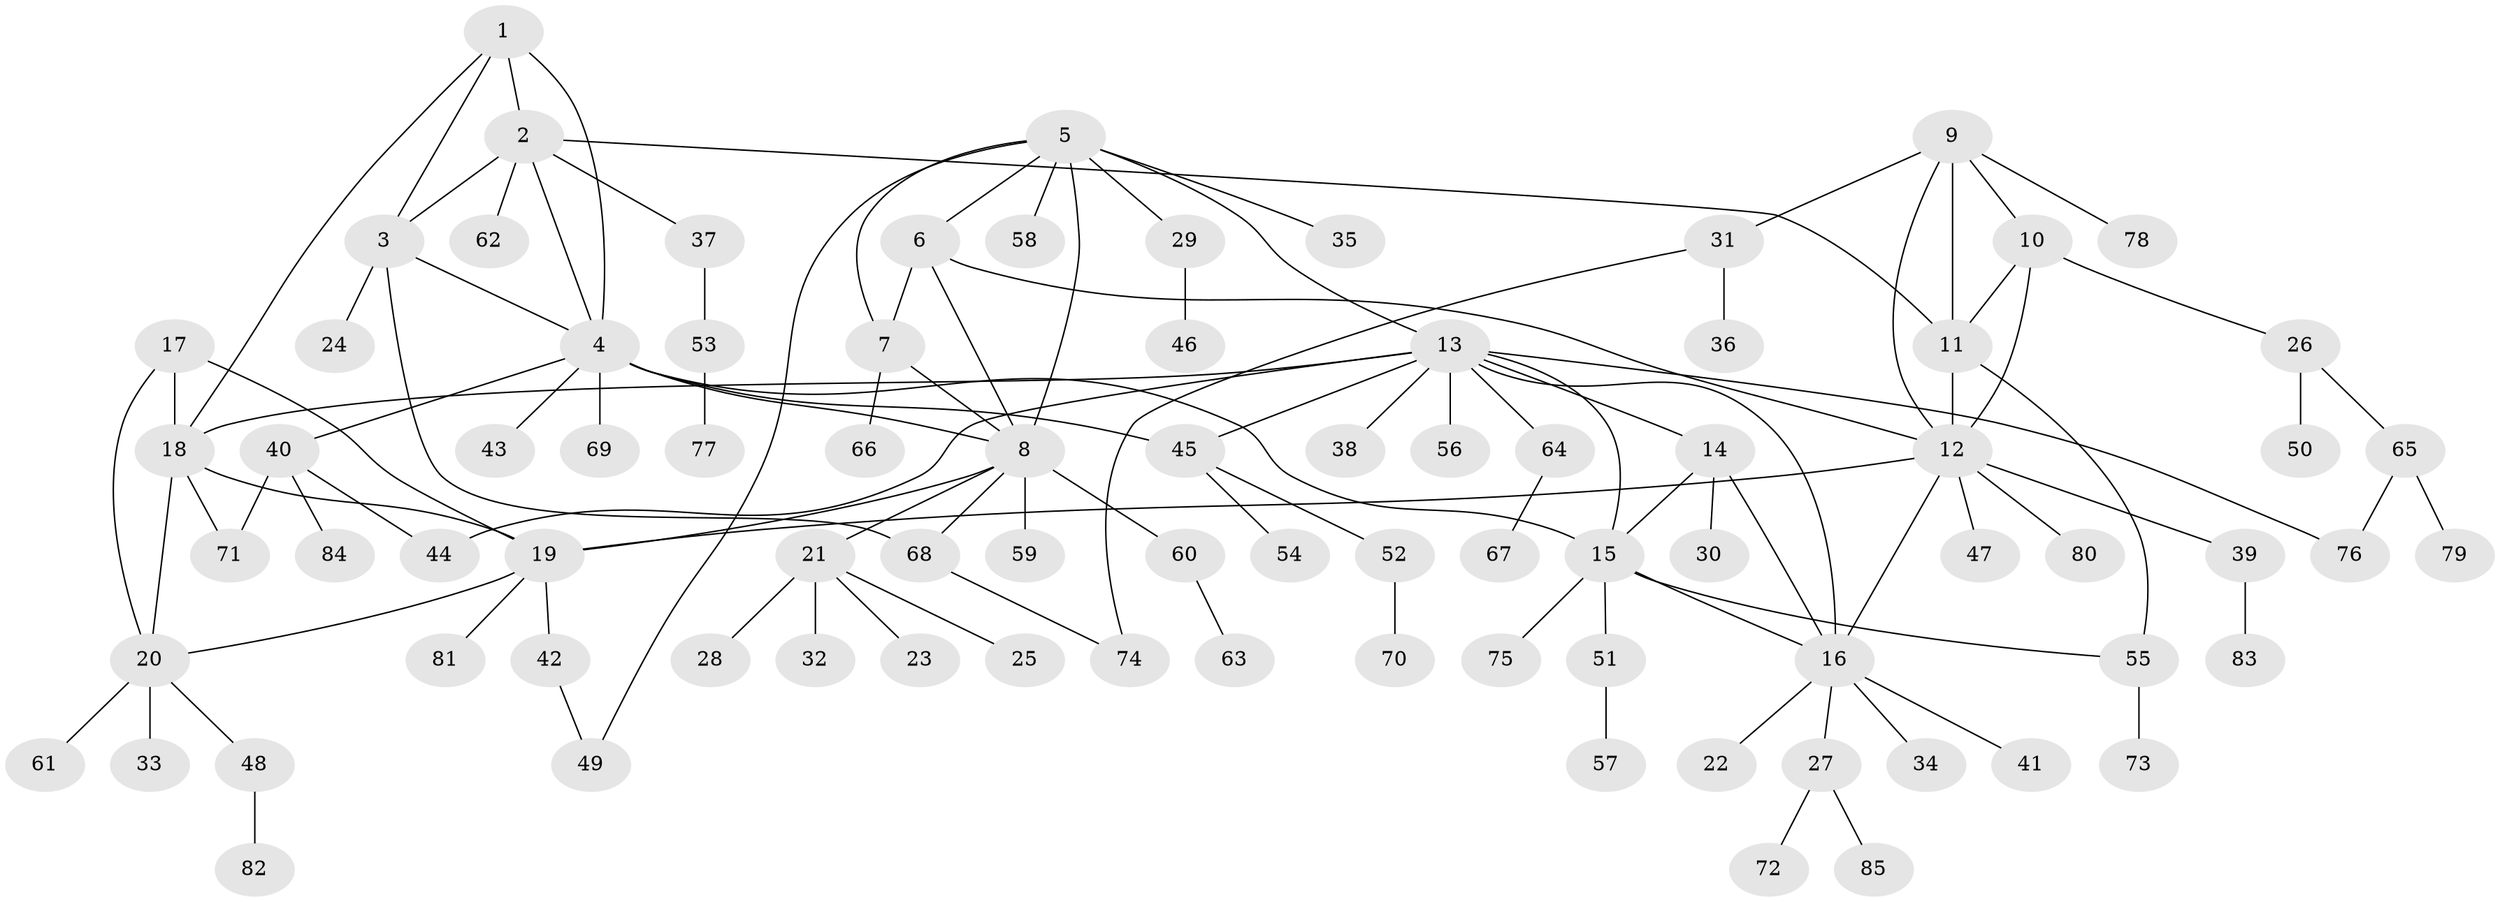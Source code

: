 // Generated by graph-tools (version 1.1) at 2025/55/03/09/25 04:55:04]
// undirected, 85 vertices, 113 edges
graph export_dot {
graph [start="1"]
  node [color=gray90,style=filled];
  1;
  2;
  3;
  4;
  5;
  6;
  7;
  8;
  9;
  10;
  11;
  12;
  13;
  14;
  15;
  16;
  17;
  18;
  19;
  20;
  21;
  22;
  23;
  24;
  25;
  26;
  27;
  28;
  29;
  30;
  31;
  32;
  33;
  34;
  35;
  36;
  37;
  38;
  39;
  40;
  41;
  42;
  43;
  44;
  45;
  46;
  47;
  48;
  49;
  50;
  51;
  52;
  53;
  54;
  55;
  56;
  57;
  58;
  59;
  60;
  61;
  62;
  63;
  64;
  65;
  66;
  67;
  68;
  69;
  70;
  71;
  72;
  73;
  74;
  75;
  76;
  77;
  78;
  79;
  80;
  81;
  82;
  83;
  84;
  85;
  1 -- 2;
  1 -- 3;
  1 -- 4;
  1 -- 18;
  2 -- 3;
  2 -- 4;
  2 -- 11;
  2 -- 37;
  2 -- 62;
  3 -- 4;
  3 -- 24;
  3 -- 68;
  4 -- 8;
  4 -- 15;
  4 -- 40;
  4 -- 43;
  4 -- 45;
  4 -- 69;
  5 -- 6;
  5 -- 7;
  5 -- 8;
  5 -- 13;
  5 -- 29;
  5 -- 35;
  5 -- 49;
  5 -- 58;
  6 -- 7;
  6 -- 8;
  6 -- 12;
  7 -- 8;
  7 -- 66;
  8 -- 19;
  8 -- 21;
  8 -- 59;
  8 -- 60;
  8 -- 68;
  9 -- 10;
  9 -- 11;
  9 -- 12;
  9 -- 31;
  9 -- 78;
  10 -- 11;
  10 -- 12;
  10 -- 26;
  11 -- 12;
  11 -- 55;
  12 -- 16;
  12 -- 19;
  12 -- 39;
  12 -- 47;
  12 -- 80;
  13 -- 14;
  13 -- 15;
  13 -- 16;
  13 -- 18;
  13 -- 38;
  13 -- 44;
  13 -- 45;
  13 -- 56;
  13 -- 64;
  13 -- 76;
  14 -- 15;
  14 -- 16;
  14 -- 30;
  15 -- 16;
  15 -- 51;
  15 -- 55;
  15 -- 75;
  16 -- 22;
  16 -- 27;
  16 -- 34;
  16 -- 41;
  17 -- 18;
  17 -- 19;
  17 -- 20;
  18 -- 19;
  18 -- 20;
  18 -- 71;
  19 -- 20;
  19 -- 42;
  19 -- 81;
  20 -- 33;
  20 -- 48;
  20 -- 61;
  21 -- 23;
  21 -- 25;
  21 -- 28;
  21 -- 32;
  26 -- 50;
  26 -- 65;
  27 -- 72;
  27 -- 85;
  29 -- 46;
  31 -- 36;
  31 -- 74;
  37 -- 53;
  39 -- 83;
  40 -- 44;
  40 -- 71;
  40 -- 84;
  42 -- 49;
  45 -- 52;
  45 -- 54;
  48 -- 82;
  51 -- 57;
  52 -- 70;
  53 -- 77;
  55 -- 73;
  60 -- 63;
  64 -- 67;
  65 -- 76;
  65 -- 79;
  68 -- 74;
}
